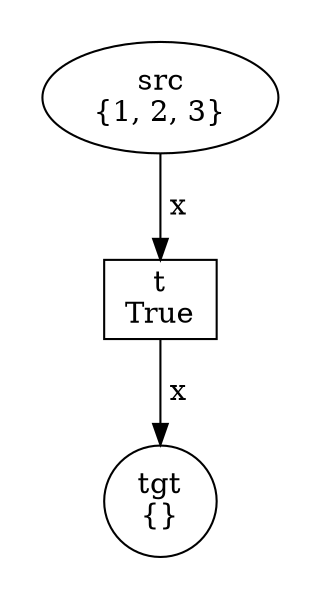 digraph {
  node [label="N", fillcolor="#FFFFFF", fontcolor="#000000", style=filled];
  edge [style="solid"];
  graph [splines="true", overlap="false"];
  subgraph cluster_2061525385104 {
    graph [
      style="invis"
    ];
    node_0
      [
        shape="ellipse"
        label="src\n{1, 2, 3}"
        tooltip="src"
        id="node_0"
      ];
    node_1
      [
        shape="ellipse"
        label="tgt\n{}"
        tooltip="tgt"
        id="node_1"
      ];
    node_2
      [
        shape="rectangle"
        label="t\nTrue"
        tooltip="t"
        id="node_2"
      ];
    node_0 -> node_2
      [
        arrowhead="normal"
        label=" x "
      ];
    node_2 -> node_1
      [
        arrowhead="normal"
        label=" x "
      ];
  }
}